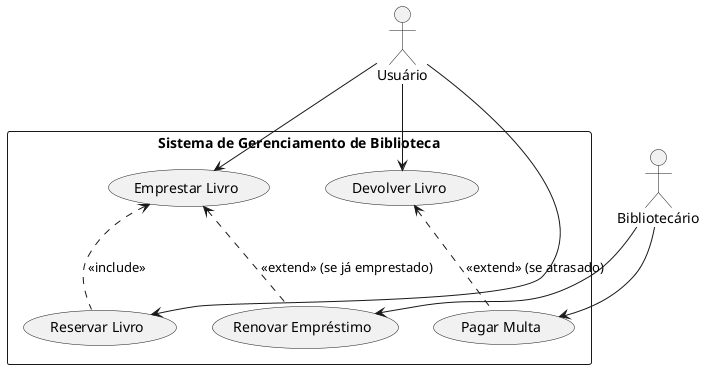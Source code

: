 @startuml
' Define o sistema
rectangle "Sistema de Gerenciamento de Biblioteca" {
    ' Casos de uso dentro do sistema
    usecase (EmprestarLivro) as "Emprestar Livro"
    usecase (DevolverLivro) as "Devolver Livro"
    usecase (RenovarEmprestimo) as "Renovar Empréstimo"
    usecase (ReservarLivro) as "Reservar Livro"
    usecase (PagarMulta) as "Pagar Multa"

    ' Relacionamentos de Inclusão
    EmprestarLivro <.. ReservarLivro : <<include>>

    ' Relacionamentos de Extensão
    DevolverLivro <.. PagarMulta : <<extend>> (se atrasado)
    EmprestarLivro <.. RenovarEmprestimo : <<extend>> (se já emprestado)
}

' Atores fora do sistema
actor Usuario as "Usuário"
actor Bibliotecario as "Bibliotecário"

' Relacionamentos de Associação
Usuario --> EmprestarLivro
Usuario --> DevolverLivro
Usuario --> ReservarLivro
Bibliotecario --> PagarMulta
Bibliotecario --> RenovarEmprestimo

@enduml
